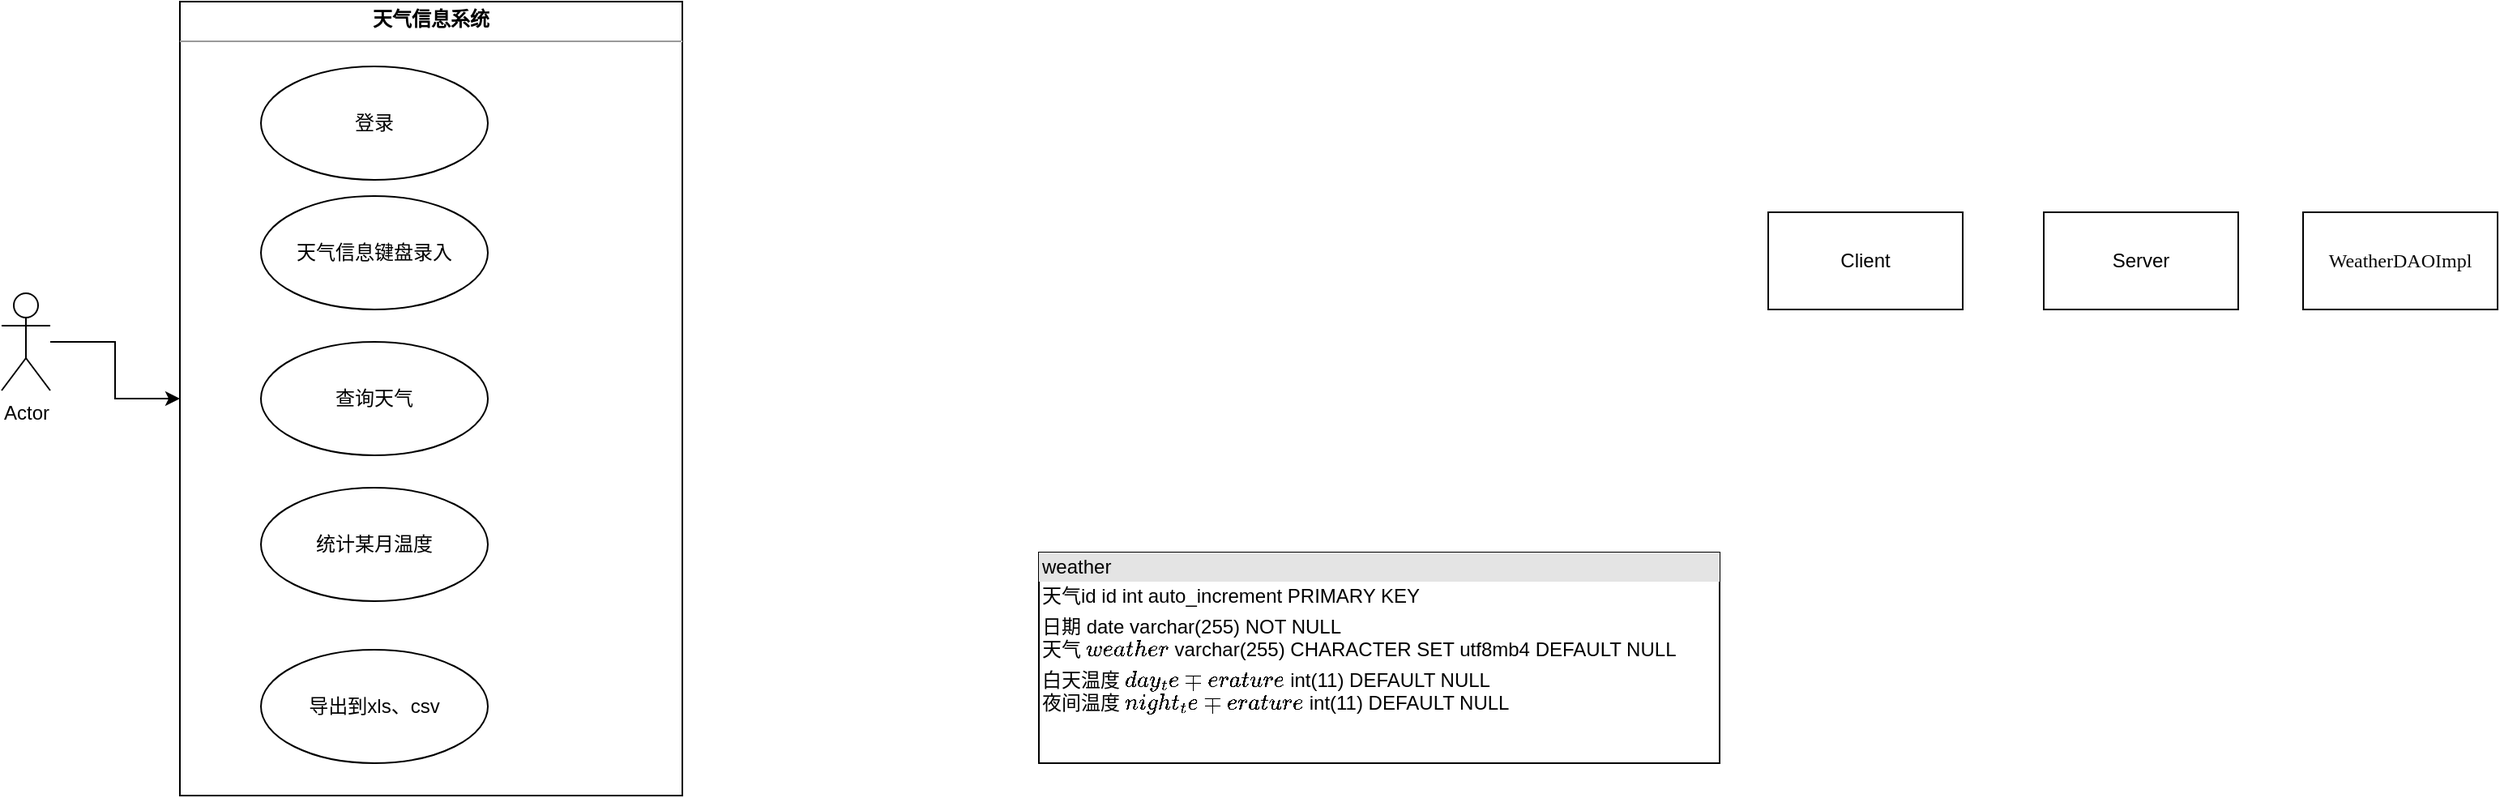 <mxfile version="18.0.2" type="github">
  <diagram id="UTTcR3mZGYKN0iP_9yWg" name="Page-1">
    <mxGraphModel dx="2012" dy="655" grid="1" gridSize="10" guides="1" tooltips="1" connect="1" arrows="1" fold="1" page="1" pageScale="1" pageWidth="827" pageHeight="1169" math="0" shadow="0">
      <root>
        <mxCell id="0" />
        <mxCell id="1" parent="0" />
        <mxCell id="1OQX4jLtgAW1z37ysqUo-1" value="&lt;p style=&quot;margin:0px;margin-top:4px;text-align:center;&quot;&gt;&lt;b&gt;天气信息系统&lt;/b&gt;&lt;/p&gt;&lt;hr size=&quot;1&quot;&gt;&lt;div style=&quot;height:2px;&quot;&gt;&lt;/div&gt;" style="verticalAlign=top;align=left;overflow=fill;fontSize=12;fontFamily=Helvetica;html=1;" vertex="1" parent="1">
          <mxGeometry x="-160" y="200" width="310" height="490" as="geometry" />
        </mxCell>
        <mxCell id="1OQX4jLtgAW1z37ysqUo-2" value="天气信息键盘录入" style="ellipse;whiteSpace=wrap;html=1;" vertex="1" parent="1">
          <mxGeometry x="-110" y="320" width="140" height="70" as="geometry" />
        </mxCell>
        <mxCell id="1OQX4jLtgAW1z37ysqUo-3" value="登录" style="ellipse;whiteSpace=wrap;html=1;" vertex="1" parent="1">
          <mxGeometry x="-110" y="240" width="140" height="70" as="geometry" />
        </mxCell>
        <mxCell id="1OQX4jLtgAW1z37ysqUo-4" value="查询天气" style="ellipse;whiteSpace=wrap;html=1;" vertex="1" parent="1">
          <mxGeometry x="-110" y="410" width="140" height="70" as="geometry" />
        </mxCell>
        <mxCell id="1OQX4jLtgAW1z37ysqUo-5" value="统计某月温度" style="ellipse;whiteSpace=wrap;html=1;" vertex="1" parent="1">
          <mxGeometry x="-110" y="500" width="140" height="70" as="geometry" />
        </mxCell>
        <mxCell id="1OQX4jLtgAW1z37ysqUo-6" value="导出到xls、csv" style="ellipse;whiteSpace=wrap;html=1;" vertex="1" parent="1">
          <mxGeometry x="-110" y="600" width="140" height="70" as="geometry" />
        </mxCell>
        <mxCell id="1OQX4jLtgAW1z37ysqUo-12" style="edgeStyle=orthogonalEdgeStyle;rounded=0;orthogonalLoop=1;jettySize=auto;html=1;" edge="1" parent="1" source="1OQX4jLtgAW1z37ysqUo-8" target="1OQX4jLtgAW1z37ysqUo-1">
          <mxGeometry relative="1" as="geometry" />
        </mxCell>
        <mxCell id="1OQX4jLtgAW1z37ysqUo-8" value="Actor" style="shape=umlActor;verticalLabelPosition=bottom;verticalAlign=top;html=1;" vertex="1" parent="1">
          <mxGeometry x="-270" y="380" width="30" height="60" as="geometry" />
        </mxCell>
        <mxCell id="1OQX4jLtgAW1z37ysqUo-14" value="&lt;div style=&quot;box-sizing:border-box;width:100%;background:#e4e4e4;padding:2px;&quot;&gt;weather&lt;/div&gt;&lt;table style=&quot;width:100%;font-size:1em;&quot; cellpadding=&quot;2&quot; cellspacing=&quot;0&quot;&gt;&lt;tbody&gt;&lt;tr&gt;&lt;td&gt;天气id&amp;nbsp;id int auto_increment&amp;nbsp;PRIMARY KEY&lt;/td&gt;&lt;td&gt;&lt;br&gt;&lt;/td&gt;&lt;/tr&gt;&lt;tr&gt;&lt;td&gt;日期 date varchar(255) NOT NULL&lt;br&gt;天气&amp;nbsp;`weather` varchar(255) CHARACTER SET utf8mb4 DEFAULT NULL&lt;br&gt;&lt;/td&gt;&lt;td&gt;&lt;br&gt;&lt;/td&gt;&lt;/tr&gt;&lt;tr&gt;&lt;td&gt;白天温度&amp;nbsp;`day_temperature` int(11) DEFAULT NULL&lt;br&gt;夜间温度&amp;nbsp;`night_temperature` int(11) DEFAULT NULL&lt;/td&gt;&lt;td&gt;&lt;br&gt;&lt;/td&gt;&lt;/tr&gt;&lt;/tbody&gt;&lt;/table&gt;" style="verticalAlign=top;align=left;overflow=fill;html=1;" vertex="1" parent="1">
          <mxGeometry x="370" y="540" width="420" height="130" as="geometry" />
        </mxCell>
        <mxCell id="1OQX4jLtgAW1z37ysqUo-15" value="Client" style="rounded=0;whiteSpace=wrap;html=1;" vertex="1" parent="1">
          <mxGeometry x="820" y="330" width="120" height="60" as="geometry" />
        </mxCell>
        <mxCell id="1OQX4jLtgAW1z37ysqUo-16" value="Server&lt;br&gt;" style="rounded=0;whiteSpace=wrap;html=1;" vertex="1" parent="1">
          <mxGeometry x="990" y="330" width="120" height="60" as="geometry" />
        </mxCell>
        <mxCell id="1OQX4jLtgAW1z37ysqUo-17" value="&lt;pre style=&quot;background-color:#ffffff;color:#080808;font-family:&#39;Microsoft YaHei UI&#39;;font-size:9.0pt;&quot;&gt;WeatherDAOImpl&lt;/pre&gt;" style="rounded=0;whiteSpace=wrap;html=1;" vertex="1" parent="1">
          <mxGeometry x="1150" y="330" width="120" height="60" as="geometry" />
        </mxCell>
      </root>
    </mxGraphModel>
  </diagram>
</mxfile>
